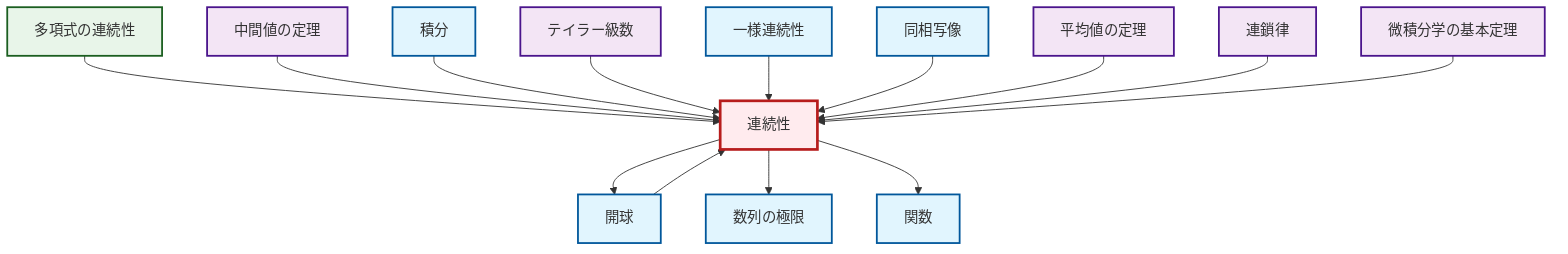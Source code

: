 graph TD
    classDef definition fill:#e1f5fe,stroke:#01579b,stroke-width:2px
    classDef theorem fill:#f3e5f5,stroke:#4a148c,stroke-width:2px
    classDef axiom fill:#fff3e0,stroke:#e65100,stroke-width:2px
    classDef example fill:#e8f5e9,stroke:#1b5e20,stroke-width:2px
    classDef current fill:#ffebee,stroke:#b71c1c,stroke-width:3px
    def-limit["数列の極限"]:::definition
    thm-intermediate-value["中間値の定理"]:::theorem
    thm-taylor-series["テイラー級数"]:::theorem
    def-function["関数"]:::definition
    def-uniform-continuity["一様連続性"]:::definition
    def-open-ball["開球"]:::definition
    def-integral["積分"]:::definition
    def-homeomorphism["同相写像"]:::definition
    ex-polynomial-continuity["多項式の連続性"]:::example
    thm-chain-rule["連鎖律"]:::theorem
    thm-fundamental-calculus["微積分学の基本定理"]:::theorem
    thm-mean-value["平均値の定理"]:::theorem
    def-continuity["連続性"]:::definition
    ex-polynomial-continuity --> def-continuity
    def-continuity --> def-open-ball
    thm-intermediate-value --> def-continuity
    def-integral --> def-continuity
    thm-taylor-series --> def-continuity
    def-open-ball --> def-continuity
    def-uniform-continuity --> def-continuity
    def-continuity --> def-limit
    def-homeomorphism --> def-continuity
    thm-mean-value --> def-continuity
    def-continuity --> def-function
    thm-chain-rule --> def-continuity
    thm-fundamental-calculus --> def-continuity
    class def-continuity current